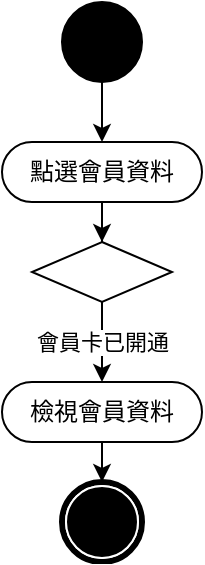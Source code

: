 <mxfile version="12.9.13" type="device"><diagram id="9qVLbDdG987HkcZP_Vli" name="第1頁"><mxGraphModel dx="1086" dy="806" grid="1" gridSize="10" guides="1" tooltips="1" connect="1" arrows="1" fold="1" page="1" pageScale="1" pageWidth="827" pageHeight="1169" math="0" shadow="0"><root><mxCell id="0"/><mxCell id="1" parent="0"/><mxCell id="zf1pMhYgJEkD0gr-JsLk-2" style="edgeStyle=orthogonalEdgeStyle;rounded=0;orthogonalLoop=1;jettySize=auto;html=1;entryX=0.5;entryY=0;entryDx=0;entryDy=0;" parent="1" source="zf1pMhYgJEkD0gr-JsLk-3" target="zf1pMhYgJEkD0gr-JsLk-19" edge="1"><mxGeometry relative="1" as="geometry"><mxPoint x="433.5" y="120" as="targetPoint"/></mxGeometry></mxCell><mxCell id="zf1pMhYgJEkD0gr-JsLk-3" value="" style="ellipse;whiteSpace=wrap;html=1;rounded=0;shadow=0;comic=0;labelBackgroundColor=none;strokeWidth=1;fillColor=#000000;fontFamily=Verdana;fontSize=12;align=center;" parent="1" vertex="1"><mxGeometry x="414" y="90" width="40" height="40" as="geometry"/></mxCell><mxCell id="3Yh2JCQdXW8pTxPfsfTg-1" style="edgeStyle=orthogonalEdgeStyle;rounded=0;orthogonalLoop=1;jettySize=auto;html=1;entryX=0.5;entryY=0;entryDx=0;entryDy=0;" parent="1" source="zf1pMhYgJEkD0gr-JsLk-17" target="zf1pMhYgJEkD0gr-JsLk-24" edge="1"><mxGeometry relative="1" as="geometry"><mxPoint x="433.5" y="340" as="targetPoint"/></mxGeometry></mxCell><mxCell id="zf1pMhYgJEkD0gr-JsLk-17" value="檢視會員資料" style="rounded=1;whiteSpace=wrap;html=1;shadow=0;comic=0;labelBackgroundColor=none;strokeWidth=1;fontFamily=Verdana;fontSize=12;align=center;arcSize=50;" parent="1" vertex="1"><mxGeometry x="384" y="280" width="100" height="30" as="geometry"/></mxCell><mxCell id="zf1pMhYgJEkD0gr-JsLk-22" style="edgeStyle=orthogonalEdgeStyle;rounded=0;orthogonalLoop=1;jettySize=auto;html=1;entryX=0.5;entryY=0;entryDx=0;entryDy=0;" parent="1" source="zf1pMhYgJEkD0gr-JsLk-19" target="zf1pMhYgJEkD0gr-JsLk-29" edge="1"><mxGeometry relative="1" as="geometry"><mxPoint x="434" y="220" as="targetPoint"/></mxGeometry></mxCell><mxCell id="zf1pMhYgJEkD0gr-JsLk-19" value="點選會員資料" style="rounded=1;whiteSpace=wrap;html=1;shadow=0;comic=0;labelBackgroundColor=none;strokeWidth=1;fontFamily=Verdana;fontSize=12;align=center;arcSize=50;" parent="1" vertex="1"><mxGeometry x="384" y="160" width="100" height="30" as="geometry"/></mxCell><mxCell id="zf1pMhYgJEkD0gr-JsLk-24" value="" style="shape=mxgraph.bpmn.shape;html=1;verticalLabelPosition=bottom;labelBackgroundColor=#ffffff;verticalAlign=top;perimeter=ellipsePerimeter;outline=end;symbol=terminate;rounded=0;shadow=0;comic=0;strokeWidth=1;fontFamily=Verdana;fontSize=12;align=center;" parent="1" vertex="1"><mxGeometry x="414" y="330" width="40" height="40" as="geometry"/></mxCell><mxCell id="zf1pMhYgJEkD0gr-JsLk-31" value="會員卡已開通" style="edgeStyle=orthogonalEdgeStyle;rounded=0;orthogonalLoop=1;jettySize=auto;html=1;entryX=0.5;entryY=0;entryDx=0;entryDy=0;" parent="1" source="zf1pMhYgJEkD0gr-JsLk-29" target="zf1pMhYgJEkD0gr-JsLk-17" edge="1"><mxGeometry relative="1" as="geometry"/></mxCell><mxCell id="zf1pMhYgJEkD0gr-JsLk-29" value="" style="rhombus;whiteSpace=wrap;html=1;" parent="1" vertex="1"><mxGeometry x="399" y="210" width="70" height="30" as="geometry"/></mxCell></root></mxGraphModel></diagram></mxfile>